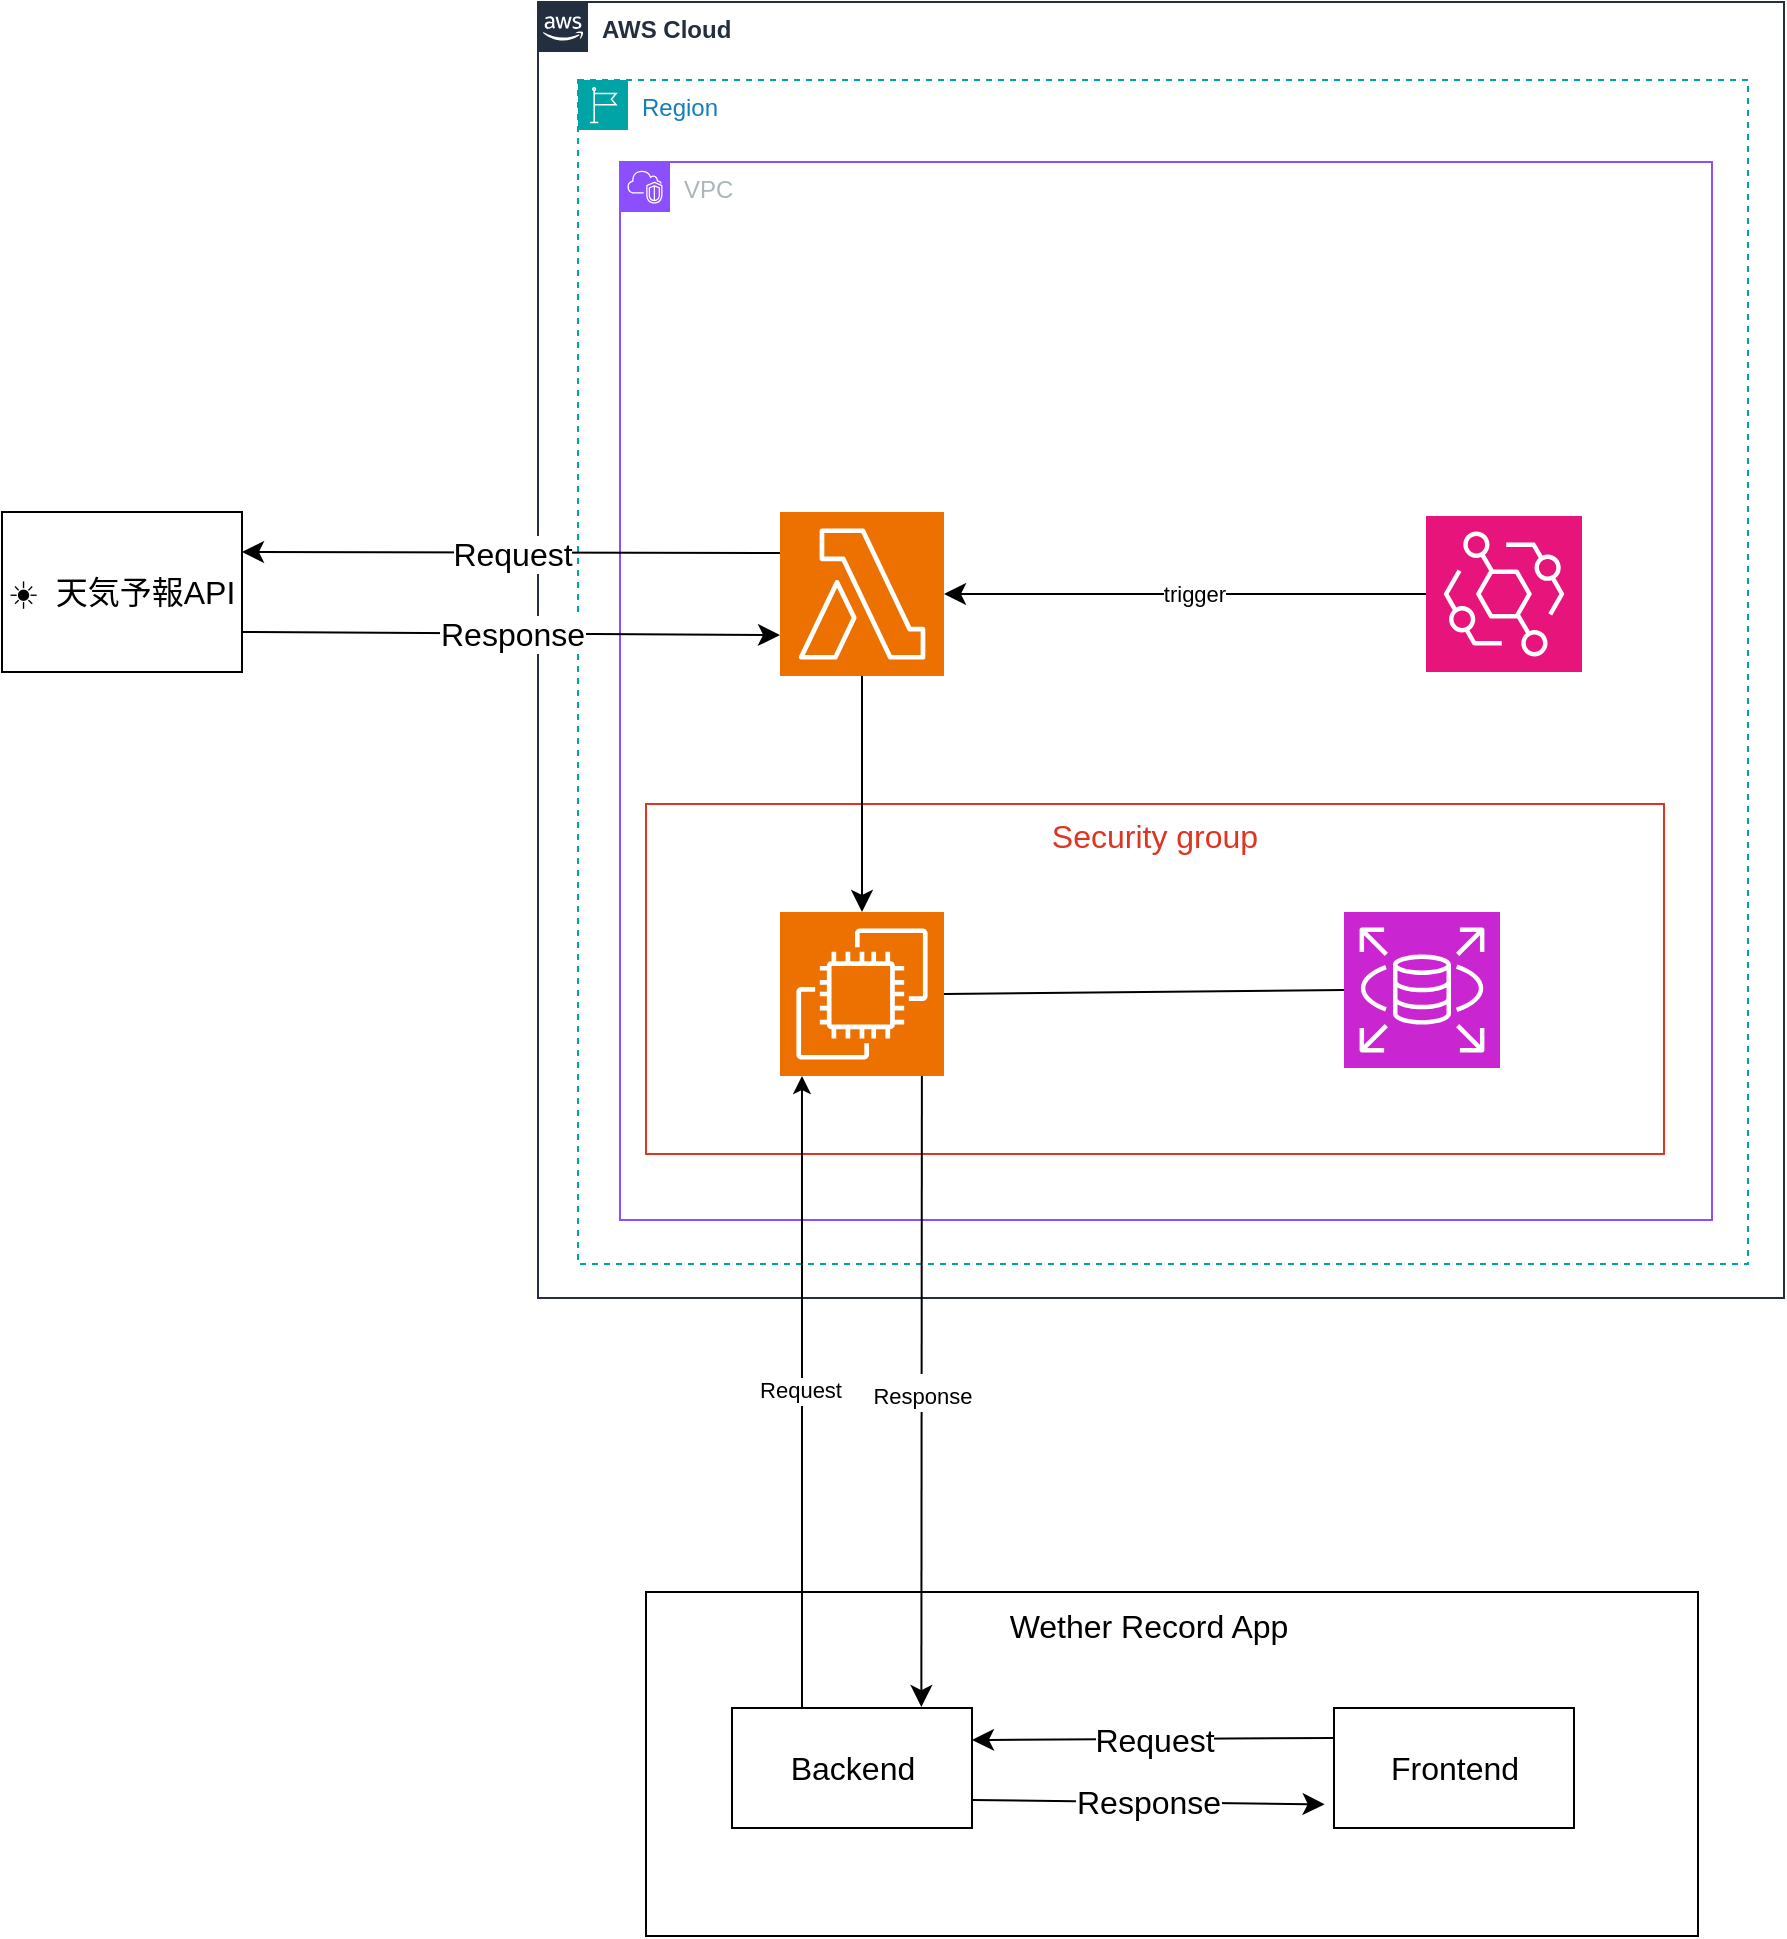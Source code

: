 <mxfile version="23.1.6" type="github">
  <diagram name="ページ1" id="NGzxUwwTG2sEnfQUlWVR">
    <mxGraphModel dx="777" dy="607" grid="1" gridSize="10" guides="1" tooltips="1" connect="1" arrows="1" fold="1" page="0" pageScale="1" pageWidth="827" pageHeight="1169" math="0" shadow="0">
      <root>
        <mxCell id="0" />
        <object label="グループ" id="1">
          <mxCell style="" parent="0" />
        </object>
        <mxCell id="9TmYdh2y9nuFqTiCn1eM-13" value="Security group" style="fillColor=none;strokeColor=#DD3522;verticalAlign=top;fontStyle=0;fontColor=#DD3522;whiteSpace=wrap;html=1;fontSize=16;" parent="1" vertex="1">
          <mxGeometry x="-28" y="226" width="509" height="175" as="geometry" />
        </mxCell>
        <mxCell id="dsVx2p4obPxfQ1tSQ4eI-1" value="AWS Cloud" style="points=[[0,0],[0.25,0],[0.5,0],[0.75,0],[1,0],[1,0.25],[1,0.5],[1,0.75],[1,1],[0.75,1],[0.5,1],[0.25,1],[0,1],[0,0.75],[0,0.5],[0,0.25]];outlineConnect=0;gradientColor=none;html=1;whiteSpace=wrap;fontSize=12;fontStyle=1;container=1;pointerEvents=0;collapsible=0;recursiveResize=0;shape=mxgraph.aws4.group;grIcon=mxgraph.aws4.group_aws_cloud_alt;strokeColor=#232F3E;fillColor=none;verticalAlign=top;align=left;spacingLeft=30;fontColor=#232F3E;dashed=0;" parent="1" vertex="1">
          <mxGeometry x="-82" y="-175" width="623" height="648" as="geometry" />
        </mxCell>
        <mxCell id="9TmYdh2y9nuFqTiCn1eM-6" value="Region" style="points=[[0,0],[0.25,0],[0.5,0],[0.75,0],[1,0],[1,0.25],[1,0.5],[1,0.75],[1,1],[0.75,1],[0.5,1],[0.25,1],[0,1],[0,0.75],[0,0.5],[0,0.25]];outlineConnect=0;gradientColor=none;html=1;whiteSpace=wrap;fontSize=12;fontStyle=0;container=1;pointerEvents=0;collapsible=0;recursiveResize=0;shape=mxgraph.aws4.group;grIcon=mxgraph.aws4.group_region;strokeColor=#00A4A6;fillColor=none;verticalAlign=top;align=left;spacingLeft=30;fontColor=#147EBA;dashed=1;" parent="1" vertex="1">
          <mxGeometry x="-62" y="-136" width="585" height="592" as="geometry" />
        </mxCell>
        <mxCell id="9TmYdh2y9nuFqTiCn1eM-7" value="VPC" style="points=[[0,0],[0.25,0],[0.5,0],[0.75,0],[1,0],[1,0.25],[1,0.5],[1,0.75],[1,1],[0.75,1],[0.5,1],[0.25,1],[0,1],[0,0.75],[0,0.5],[0,0.25]];outlineConnect=0;gradientColor=none;html=1;whiteSpace=wrap;fontSize=12;fontStyle=0;container=1;pointerEvents=0;collapsible=0;recursiveResize=0;shape=mxgraph.aws4.group;grIcon=mxgraph.aws4.group_vpc2;strokeColor=#8C4FFF;fillColor=none;verticalAlign=top;align=left;spacingLeft=30;fontColor=#AAB7B8;dashed=0;" parent="1" vertex="1">
          <mxGeometry x="-41" y="-95" width="546" height="529" as="geometry" />
        </mxCell>
        <mxCell id="9TmYdh2y9nuFqTiCn1eM-16" value="" style="sketch=0;points=[[0,0,0],[0.25,0,0],[0.5,0,0],[0.75,0,0],[1,0,0],[0,1,0],[0.25,1,0],[0.5,1,0],[0.75,1,0],[1,1,0],[0,0.25,0],[0,0.5,0],[0,0.75,0],[1,0.25,0],[1,0.5,0],[1,0.75,0]];outlineConnect=0;fontColor=#232F3E;fillColor=#ED7100;strokeColor=#ffffff;dashed=0;verticalLabelPosition=bottom;verticalAlign=top;align=center;html=1;fontSize=12;fontStyle=0;aspect=fixed;shape=mxgraph.aws4.resourceIcon;resIcon=mxgraph.aws4.lambda;" parent="9TmYdh2y9nuFqTiCn1eM-7" vertex="1">
          <mxGeometry x="80" y="175" width="82" height="82" as="geometry" />
        </mxCell>
        <mxCell id="9TmYdh2y9nuFqTiCn1eM-20" value="" style="sketch=0;points=[[0,0,0],[0.25,0,0],[0.5,0,0],[0.75,0,0],[1,0,0],[0,1,0],[0.25,1,0],[0.5,1,0],[0.75,1,0],[1,1,0],[0,0.25,0],[0,0.5,0],[0,0.75,0],[1,0.25,0],[1,0.5,0],[1,0.75,0]];outlineConnect=0;fontColor=#232F3E;fillColor=#E7157B;strokeColor=#ffffff;dashed=0;verticalLabelPosition=bottom;verticalAlign=top;align=center;html=1;fontSize=12;fontStyle=0;aspect=fixed;shape=mxgraph.aws4.resourceIcon;resIcon=mxgraph.aws4.eventbridge;" parent="9TmYdh2y9nuFqTiCn1eM-7" vertex="1">
          <mxGeometry x="403" y="177" width="78" height="78" as="geometry" />
        </mxCell>
        <mxCell id="9TmYdh2y9nuFqTiCn1eM-23" value="" style="endArrow=classic;html=1;rounded=0;fontSize=12;startSize=8;endSize=8;curved=1;exitX=0;exitY=0.5;exitDx=0;exitDy=0;exitPerimeter=0;entryX=1;entryY=0.5;entryDx=0;entryDy=0;entryPerimeter=0;" parent="9TmYdh2y9nuFqTiCn1eM-7" source="9TmYdh2y9nuFqTiCn1eM-20" target="9TmYdh2y9nuFqTiCn1eM-16" edge="1">
          <mxGeometry width="50" height="50" relative="1" as="geometry">
            <mxPoint x="137" y="108" as="sourcePoint" />
            <mxPoint x="187" y="58" as="targetPoint" />
          </mxGeometry>
        </mxCell>
        <mxCell id="tWGx9uNjl3ON7w9gQxQw-1" value="trigger" style="edgeLabel;html=1;align=center;verticalAlign=middle;resizable=0;points=[];" vertex="1" connectable="0" parent="9TmYdh2y9nuFqTiCn1eM-23">
          <mxGeometry x="-0.034" relative="1" as="geometry">
            <mxPoint as="offset" />
          </mxGeometry>
        </mxCell>
        <mxCell id="9TmYdh2y9nuFqTiCn1eM-19" value="" style="endArrow=classic;html=1;rounded=0;fontSize=12;startSize=8;endSize=8;curved=1;entryX=0.5;entryY=0;entryDx=0;entryDy=0;entryPerimeter=0;exitX=0.5;exitY=1;exitDx=0;exitDy=0;exitPerimeter=0;" parent="9TmYdh2y9nuFqTiCn1eM-7" source="9TmYdh2y9nuFqTiCn1eM-16" target="9TmYdh2y9nuFqTiCn1eM-14" edge="1">
          <mxGeometry width="50" height="50" relative="1" as="geometry">
            <mxPoint x="219" y="268" as="sourcePoint" />
            <mxPoint x="269" y="218" as="targetPoint" />
          </mxGeometry>
        </mxCell>
        <mxCell id="9TmYdh2y9nuFqTiCn1eM-14" value="" style="sketch=0;points=[[0,0,0],[0.25,0,0],[0.5,0,0],[0.75,0,0],[1,0,0],[0,1,0],[0.25,1,0],[0.5,1,0],[0.75,1,0],[1,1,0],[0,0.25,0],[0,0.5,0],[0,0.75,0],[1,0.25,0],[1,0.5,0],[1,0.75,0]];outlineConnect=0;fontColor=#232F3E;fillColor=#ED7100;strokeColor=#ffffff;dashed=0;verticalLabelPosition=bottom;verticalAlign=top;align=center;html=1;fontSize=12;fontStyle=0;aspect=fixed;shape=mxgraph.aws4.resourceIcon;resIcon=mxgraph.aws4.ec2;" parent="9TmYdh2y9nuFqTiCn1eM-7" vertex="1">
          <mxGeometry x="80" y="375" width="82" height="82" as="geometry" />
        </mxCell>
        <mxCell id="9TmYdh2y9nuFqTiCn1eM-21" style="edgeStyle=none;curved=1;rounded=0;orthogonalLoop=1;jettySize=auto;html=1;exitX=0.5;exitY=0;exitDx=0;exitDy=0;fontSize=12;startSize=8;endSize=8;" parent="1" source="9TmYdh2y9nuFqTiCn1eM-13" target="9TmYdh2y9nuFqTiCn1eM-13" edge="1">
          <mxGeometry relative="1" as="geometry" />
        </mxCell>
        <object label="インスタンス" id="9TmYdh2y9nuFqTiCn1eM-8">
          <mxCell parent="0" />
        </object>
        <mxCell id="9TmYdh2y9nuFqTiCn1eM-15" value="" style="sketch=0;points=[[0,0,0],[0.25,0,0],[0.5,0,0],[0.75,0,0],[1,0,0],[0,1,0],[0.25,1,0],[0.5,1,0],[0.75,1,0],[1,1,0],[0,0.25,0],[0,0.5,0],[0,0.75,0],[1,0.25,0],[1,0.5,0],[1,0.75,0]];outlineConnect=0;fontColor=#232F3E;fillColor=#C925D1;strokeColor=#ffffff;dashed=0;verticalLabelPosition=bottom;verticalAlign=top;align=center;html=1;fontSize=12;fontStyle=0;aspect=fixed;shape=mxgraph.aws4.resourceIcon;resIcon=mxgraph.aws4.rds;" parent="9TmYdh2y9nuFqTiCn1eM-8" vertex="1">
          <mxGeometry x="321" y="280" width="78" height="78" as="geometry" />
        </mxCell>
        <object label="ネット" id="9TmYdh2y9nuFqTiCn1eM-25">
          <mxCell parent="0" />
        </object>
        <mxCell id="9TmYdh2y9nuFqTiCn1eM-28" value="" style="group" parent="9TmYdh2y9nuFqTiCn1eM-25" vertex="1" connectable="0">
          <mxGeometry x="-350" y="80" width="120" height="80" as="geometry" />
        </mxCell>
        <mxCell id="9TmYdh2y9nuFqTiCn1eM-26" value="" style="rounded=0;whiteSpace=wrap;html=1;fontSize=16;fillColor=none;" parent="9TmYdh2y9nuFqTiCn1eM-28" vertex="1">
          <mxGeometry width="120" height="80" as="geometry" />
        </mxCell>
        <mxCell id="9TmYdh2y9nuFqTiCn1eM-27" value="☀️&amp;nbsp; 天気予報API" style="text;html=1;strokeColor=none;fillColor=none;align=center;verticalAlign=middle;whiteSpace=wrap;rounded=0;fontSize=16;" parent="9TmYdh2y9nuFqTiCn1eM-28" vertex="1">
          <mxGeometry y="20" width="120" height="40" as="geometry" />
        </mxCell>
        <mxCell id="9TmYdh2y9nuFqTiCn1eM-31" value="" style="endArrow=classic;html=1;rounded=0;fontSize=12;startSize=8;endSize=8;curved=1;exitX=1;exitY=0.75;exitDx=0;exitDy=0;entryX=0;entryY=0.75;entryDx=0;entryDy=0;entryPerimeter=0;" parent="9TmYdh2y9nuFqTiCn1eM-25" source="9TmYdh2y9nuFqTiCn1eM-26" target="9TmYdh2y9nuFqTiCn1eM-16" edge="1">
          <mxGeometry relative="1" as="geometry">
            <mxPoint x="-13" y="134" as="sourcePoint" />
            <mxPoint x="87" y="134" as="targetPoint" />
          </mxGeometry>
        </mxCell>
        <mxCell id="9TmYdh2y9nuFqTiCn1eM-32" value="Response" style="edgeLabel;resizable=0;html=1;align=center;verticalAlign=middle;fontSize=16;" parent="9TmYdh2y9nuFqTiCn1eM-31" connectable="0" vertex="1">
          <mxGeometry relative="1" as="geometry" />
        </mxCell>
        <mxCell id="9TmYdh2y9nuFqTiCn1eM-33" value="" style="endArrow=classic;html=1;rounded=0;fontSize=12;startSize=8;endSize=8;curved=1;entryX=1;entryY=0.25;entryDx=0;entryDy=0;exitX=0;exitY=0.25;exitDx=0;exitDy=0;exitPerimeter=0;" parent="9TmYdh2y9nuFqTiCn1eM-25" source="9TmYdh2y9nuFqTiCn1eM-16" target="9TmYdh2y9nuFqTiCn1eM-26" edge="1">
          <mxGeometry relative="1" as="geometry">
            <mxPoint x="-127" y="134" as="sourcePoint" />
            <mxPoint x="-27" y="134" as="targetPoint" />
          </mxGeometry>
        </mxCell>
        <mxCell id="9TmYdh2y9nuFqTiCn1eM-34" value="Request" style="edgeLabel;resizable=0;html=1;align=center;verticalAlign=middle;fontSize=16;" parent="9TmYdh2y9nuFqTiCn1eM-33" connectable="0" vertex="1">
          <mxGeometry relative="1" as="geometry" />
        </mxCell>
        <object label="App" id="9TmYdh2y9nuFqTiCn1eM-35">
          <mxCell parent="0" />
        </object>
        <mxCell id="9TmYdh2y9nuFqTiCn1eM-52" value="" style="rounded=0;whiteSpace=wrap;html=1;fontSize=16;labelBackgroundColor=none;fillColor=none;" parent="9TmYdh2y9nuFqTiCn1eM-35" vertex="1">
          <mxGeometry x="-28" y="620" width="526" height="172" as="geometry" />
        </mxCell>
        <mxCell id="9TmYdh2y9nuFqTiCn1eM-39" value="" style="group" parent="9TmYdh2y9nuFqTiCn1eM-35" vertex="1" connectable="0">
          <mxGeometry x="15" y="678" width="120" height="60" as="geometry" />
        </mxCell>
        <mxCell id="9TmYdh2y9nuFqTiCn1eM-37" value="" style="rounded=0;whiteSpace=wrap;html=1;fontSize=16;fillColor=none;" parent="9TmYdh2y9nuFqTiCn1eM-39" vertex="1">
          <mxGeometry width="120" height="60" as="geometry" />
        </mxCell>
        <mxCell id="9TmYdh2y9nuFqTiCn1eM-38" value="Backend" style="text;html=1;strokeColor=none;fillColor=none;align=center;verticalAlign=middle;whiteSpace=wrap;rounded=0;fontSize=16;" parent="9TmYdh2y9nuFqTiCn1eM-39" vertex="1">
          <mxGeometry x="10" y="15" width="101" height="30" as="geometry" />
        </mxCell>
        <mxCell id="9TmYdh2y9nuFqTiCn1eM-41" value="" style="group" parent="9TmYdh2y9nuFqTiCn1eM-35" vertex="1" connectable="0">
          <mxGeometry x="316" y="678" width="120" height="60" as="geometry" />
        </mxCell>
        <mxCell id="9TmYdh2y9nuFqTiCn1eM-42" value="" style="rounded=0;whiteSpace=wrap;html=1;fontSize=16;fillColor=none;" parent="9TmYdh2y9nuFqTiCn1eM-41" vertex="1">
          <mxGeometry width="120" height="60" as="geometry" />
        </mxCell>
        <mxCell id="9TmYdh2y9nuFqTiCn1eM-43" value="Frontend" style="text;html=1;strokeColor=none;fillColor=none;align=center;verticalAlign=middle;whiteSpace=wrap;rounded=0;fontSize=16;" parent="9TmYdh2y9nuFqTiCn1eM-41" vertex="1">
          <mxGeometry x="10" y="15" width="101" height="30" as="geometry" />
        </mxCell>
        <mxCell id="9TmYdh2y9nuFqTiCn1eM-48" value="" style="endArrow=classic;html=1;rounded=0;fontSize=12;startSize=8;endSize=8;curved=1;exitX=1;exitY=0.75;exitDx=0;exitDy=0;entryX=-0.039;entryY=0.803;entryDx=0;entryDy=0;entryPerimeter=0;" parent="9TmYdh2y9nuFqTiCn1eM-35" target="9TmYdh2y9nuFqTiCn1eM-42" edge="1">
          <mxGeometry relative="1" as="geometry">
            <mxPoint x="135" y="724" as="sourcePoint" />
            <mxPoint x="408" y="730" as="targetPoint" />
          </mxGeometry>
        </mxCell>
        <mxCell id="9TmYdh2y9nuFqTiCn1eM-49" value="Response" style="edgeLabel;resizable=0;html=1;align=center;verticalAlign=middle;fontSize=16;" parent="9TmYdh2y9nuFqTiCn1eM-48" connectable="0" vertex="1">
          <mxGeometry relative="1" as="geometry" />
        </mxCell>
        <mxCell id="9TmYdh2y9nuFqTiCn1eM-50" value="" style="endArrow=classic;html=1;rounded=0;fontSize=12;startSize=8;endSize=8;curved=1;entryX=1;entryY=0.25;entryDx=0;entryDy=0;exitX=0;exitY=0.25;exitDx=0;exitDy=0;" parent="9TmYdh2y9nuFqTiCn1eM-35" source="9TmYdh2y9nuFqTiCn1eM-42" edge="1">
          <mxGeometry relative="1" as="geometry">
            <mxPoint x="408" y="691" as="sourcePoint" />
            <mxPoint x="135" y="694" as="targetPoint" />
          </mxGeometry>
        </mxCell>
        <mxCell id="9TmYdh2y9nuFqTiCn1eM-51" value="Request" style="edgeLabel;resizable=0;html=1;align=center;verticalAlign=middle;fontSize=16;" parent="9TmYdh2y9nuFqTiCn1eM-50" connectable="0" vertex="1">
          <mxGeometry relative="1" as="geometry" />
        </mxCell>
        <mxCell id="9TmYdh2y9nuFqTiCn1eM-53" value="Wether Record App" style="text;html=1;strokeColor=none;fillColor=none;align=center;verticalAlign=middle;whiteSpace=wrap;rounded=0;fontSize=16;" parent="9TmYdh2y9nuFqTiCn1eM-35" vertex="1">
          <mxGeometry x="141" y="622" width="165" height="30" as="geometry" />
        </mxCell>
        <mxCell id="BEwwNq1oD4Kzmt3JngH2-6" value="" style="endArrow=classic;html=1;rounded=0;fontSize=9;startSize=8;endSize=8;curved=1;entryX=0.789;entryY=-0.008;entryDx=0;entryDy=0;entryPerimeter=0;exitX=0.271;exitY=0.777;exitDx=0;exitDy=0;exitPerimeter=0;" parent="9TmYdh2y9nuFqTiCn1eM-35" source="9TmYdh2y9nuFqTiCn1eM-13" target="9TmYdh2y9nuFqTiCn1eM-37" edge="1">
          <mxGeometry relative="1" as="geometry">
            <mxPoint x="110" y="360" as="sourcePoint" />
            <mxPoint x="321" y="736" as="targetPoint" />
          </mxGeometry>
        </mxCell>
        <mxCell id="BEwwNq1oD4Kzmt3JngH2-7" value="&lt;font style=&quot;font-size: 11px;&quot;&gt;Response&lt;/font&gt;" style="edgeLabel;resizable=0;html=1;align=center;verticalAlign=middle;fontSize=16;" parent="BEwwNq1oD4Kzmt3JngH2-6" connectable="0" vertex="1">
          <mxGeometry relative="1" as="geometry" />
        </mxCell>
        <mxCell id="BEwwNq1oD4Kzmt3JngH2-3" value="" style="endArrow=classic;html=1;rounded=0;exitX=0.25;exitY=0;exitDx=0;exitDy=0;entryX=0.134;entryY=1;entryDx=0;entryDy=0;entryPerimeter=0;" parent="9TmYdh2y9nuFqTiCn1eM-35" target="9TmYdh2y9nuFqTiCn1eM-14" edge="1">
          <mxGeometry relative="1" as="geometry">
            <mxPoint x="50" y="678" as="sourcePoint" />
            <mxPoint x="51.978" y="361" as="targetPoint" />
          </mxGeometry>
        </mxCell>
        <mxCell id="BEwwNq1oD4Kzmt3JngH2-4" value="Label" style="edgeLabel;resizable=0;html=1;align=center;verticalAlign=middle;" parent="BEwwNq1oD4Kzmt3JngH2-3" connectable="0" vertex="1">
          <mxGeometry relative="1" as="geometry" />
        </mxCell>
        <mxCell id="BEwwNq1oD4Kzmt3JngH2-5" value="Request" style="edgeLabel;html=1;align=center;verticalAlign=middle;resizable=0;points=[];" parent="BEwwNq1oD4Kzmt3JngH2-3" vertex="1" connectable="0">
          <mxGeometry x="0.007" y="1" relative="1" as="geometry">
            <mxPoint as="offset" />
          </mxGeometry>
        </mxCell>
        <mxCell id="BEwwNq1oD4Kzmt3JngH2-13" value="" style="endArrow=none;html=1;rounded=0;exitX=1;exitY=0.5;exitDx=0;exitDy=0;exitPerimeter=0;entryX=0;entryY=0.5;entryDx=0;entryDy=0;entryPerimeter=0;" parent="9TmYdh2y9nuFqTiCn1eM-35" source="9TmYdh2y9nuFqTiCn1eM-14" target="9TmYdh2y9nuFqTiCn1eM-15" edge="1">
          <mxGeometry width="50" height="50" relative="1" as="geometry">
            <mxPoint x="197" y="379" as="sourcePoint" />
            <mxPoint x="247" y="329" as="targetPoint" />
          </mxGeometry>
        </mxCell>
      </root>
    </mxGraphModel>
  </diagram>
</mxfile>
